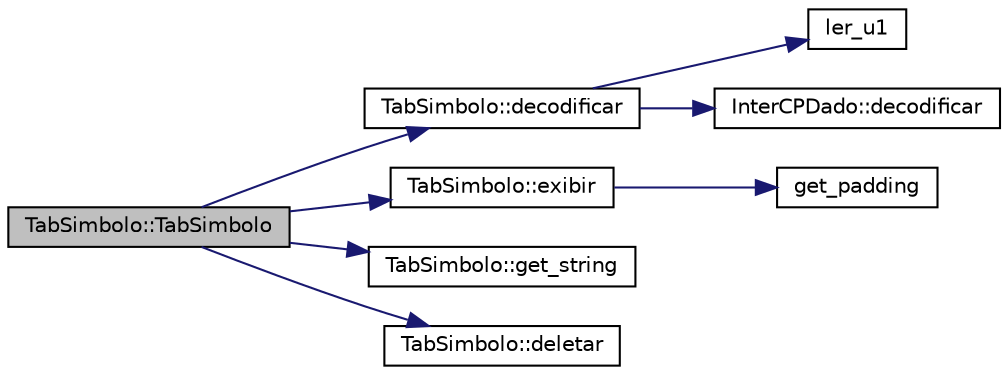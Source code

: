 digraph "TabSimbolo::TabSimbolo"
{
  edge [fontname="Helvetica",fontsize="10",labelfontname="Helvetica",labelfontsize="10"];
  node [fontname="Helvetica",fontsize="10",shape=record];
  rankdir="LR";
  Node0 [label="TabSimbolo::TabSimbolo",height=0.2,width=0.4,color="black", fillcolor="grey75", style="filled", fontcolor="black"];
  Node0 -> Node1 [color="midnightblue",fontsize="10",style="solid",fontname="Helvetica"];
  Node1 [label="TabSimbolo::decodificar",height=0.2,width=0.4,color="black", fillcolor="white", style="filled",URL="$class_tab_simbolo.html#a33922075ec403d8000eb853e8a47f595",tooltip="Decodificador do arquivo binário .class para a tabela de símbolos. "];
  Node1 -> Node2 [color="midnightblue",fontsize="10",style="solid",fontname="Helvetica"];
  Node2 [label="ler_u1",height=0.2,width=0.4,color="black", fillcolor="white", style="filled",URL="$_arquivos_8hpp.html#acb1c5d428b9c780736056cab1dd45242",tooltip="Leitura de 1 byte de um arquivo, considerado como binário. "];
  Node1 -> Node3 [color="midnightblue",fontsize="10",style="solid",fontname="Helvetica"];
  Node3 [label="InterCPDado::decodificar",height=0.2,width=0.4,color="black", fillcolor="white", style="filled",URL="$class_inter_c_p_dado.html#a2b500ab516a328fcf88e9775f2456dd8",tooltip="Decodificador do arquivo binário .class para um dado da tabela de símbolos, extraindo todos os seus c..."];
  Node0 -> Node4 [color="midnightblue",fontsize="10",style="solid",fontname="Helvetica"];
  Node4 [label="TabSimbolo::exibir",height=0.2,width=0.4,color="black", fillcolor="white", style="filled",URL="$class_tab_simbolo.html#aaf940b6cb46d8274b5d92c5540001f1e",tooltip="Exibição da tabela na saída padrão com controle de tabulação. "];
  Node4 -> Node5 [color="midnightblue",fontsize="10",style="solid",fontname="Helvetica"];
  Node5 [label="get_padding",height=0.2,width=0.4,color="black", fillcolor="white", style="filled",URL="$_arquivos_8hpp.html#acae530d83a13e0d407569e117a35cec8",tooltip="Recuperação do padding a ser utilizado na numeração de tabelas, conforme as potências de 10..."];
  Node0 -> Node6 [color="midnightblue",fontsize="10",style="solid",fontname="Helvetica"];
  Node6 [label="TabSimbolo::get_string",height=0.2,width=0.4,color="black", fillcolor="white", style="filled",URL="$class_tab_simbolo.html#a0e2f0b4d7960dc28931232f69a9bf2fe",tooltip="Recuperação da descrição do item da tabela na posição requisitada, podendo ser um campo UTF-8..."];
  Node0 -> Node7 [color="midnightblue",fontsize="10",style="solid",fontname="Helvetica"];
  Node7 [label="TabSimbolo::deletar",height=0.2,width=0.4,color="black", fillcolor="white", style="filled",URL="$class_tab_simbolo.html#a72a8aa073d2751f5334ccc0b318ee4e5",tooltip="Destrutor da tabela e suas dependências. "];
}

